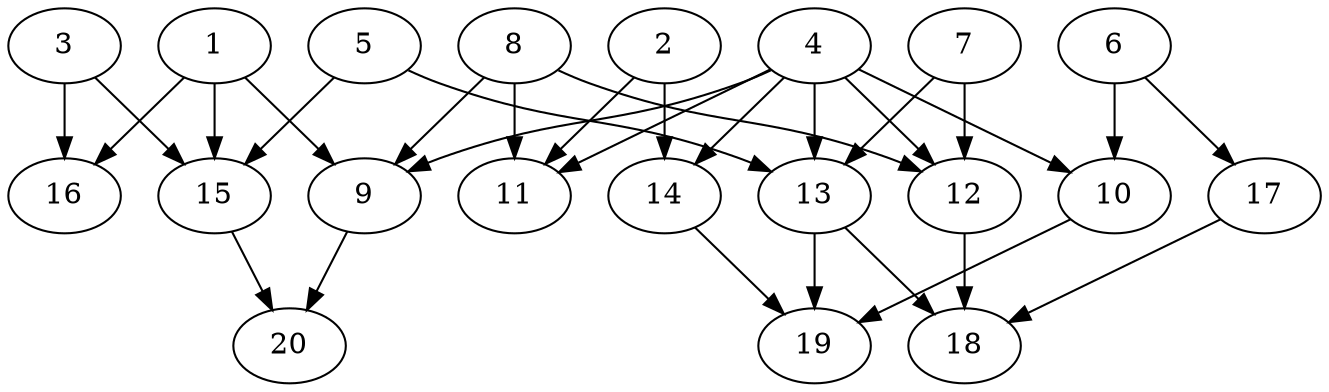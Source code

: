 // DAG automatically generated by daggen at Sat Jul 27 15:38:39 2019
// ./daggen --dot -n 20 --ccr 0.3 --fat 0.7 --regular 0.5 --density 0.4 --mindata 5242880 --maxdata 52428800 
digraph G {
  1 [size="44772693", alpha="0.11", expect_size="13431808"] 
  1 -> 9 [size ="13431808"]
  1 -> 15 [size ="13431808"]
  1 -> 16 [size ="13431808"]
  2 [size="31890773", alpha="0.15", expect_size="9567232"] 
  2 -> 11 [size ="9567232"]
  2 -> 14 [size ="9567232"]
  3 [size="144295253", alpha="0.02", expect_size="43288576"] 
  3 -> 15 [size ="43288576"]
  3 -> 16 [size ="43288576"]
  4 [size="36191573", alpha="0.14", expect_size="10857472"] 
  4 -> 9 [size ="10857472"]
  4 -> 10 [size ="10857472"]
  4 -> 11 [size ="10857472"]
  4 -> 12 [size ="10857472"]
  4 -> 13 [size ="10857472"]
  4 -> 14 [size ="10857472"]
  5 [size="124579840", alpha="0.11", expect_size="37373952"] 
  5 -> 13 [size ="37373952"]
  5 -> 15 [size ="37373952"]
  6 [size="24456533", alpha="0.15", expect_size="7336960"] 
  6 -> 10 [size ="7336960"]
  6 -> 17 [size ="7336960"]
  7 [size="60357973", alpha="0.14", expect_size="18107392"] 
  7 -> 12 [size ="18107392"]
  7 -> 13 [size ="18107392"]
  8 [size="160802133", alpha="0.09", expect_size="48240640"] 
  8 -> 9 [size ="48240640"]
  8 -> 11 [size ="48240640"]
  8 -> 12 [size ="48240640"]
  9 [size="24709120", alpha="0.08", expect_size="7412736"] 
  9 -> 20 [size ="7412736"]
  10 [size="26719573", alpha="0.01", expect_size="8015872"] 
  10 -> 19 [size ="8015872"]
  11 [size="32727040", alpha="0.08", expect_size="9818112"] 
  12 [size="119534933", alpha="0.12", expect_size="35860480"] 
  12 -> 18 [size ="35860480"]
  13 [size="79441920", alpha="0.08", expect_size="23832576"] 
  13 -> 18 [size ="23832576"]
  13 -> 19 [size ="23832576"]
  14 [size="97638400", alpha="0.03", expect_size="29291520"] 
  14 -> 19 [size ="29291520"]
  15 [size="51783680", alpha="0.06", expect_size="15535104"] 
  15 -> 20 [size ="15535104"]
  16 [size="137147733", alpha="0.16", expect_size="41144320"] 
  17 [size="98495147", alpha="0.10", expect_size="29548544"] 
  17 -> 18 [size ="29548544"]
  18 [size="52111360", alpha="0.17", expect_size="15633408"] 
  19 [size="120576000", alpha="0.18", expect_size="36172800"] 
  20 [size="24565760", alpha="0.09", expect_size="7369728"] 
}

